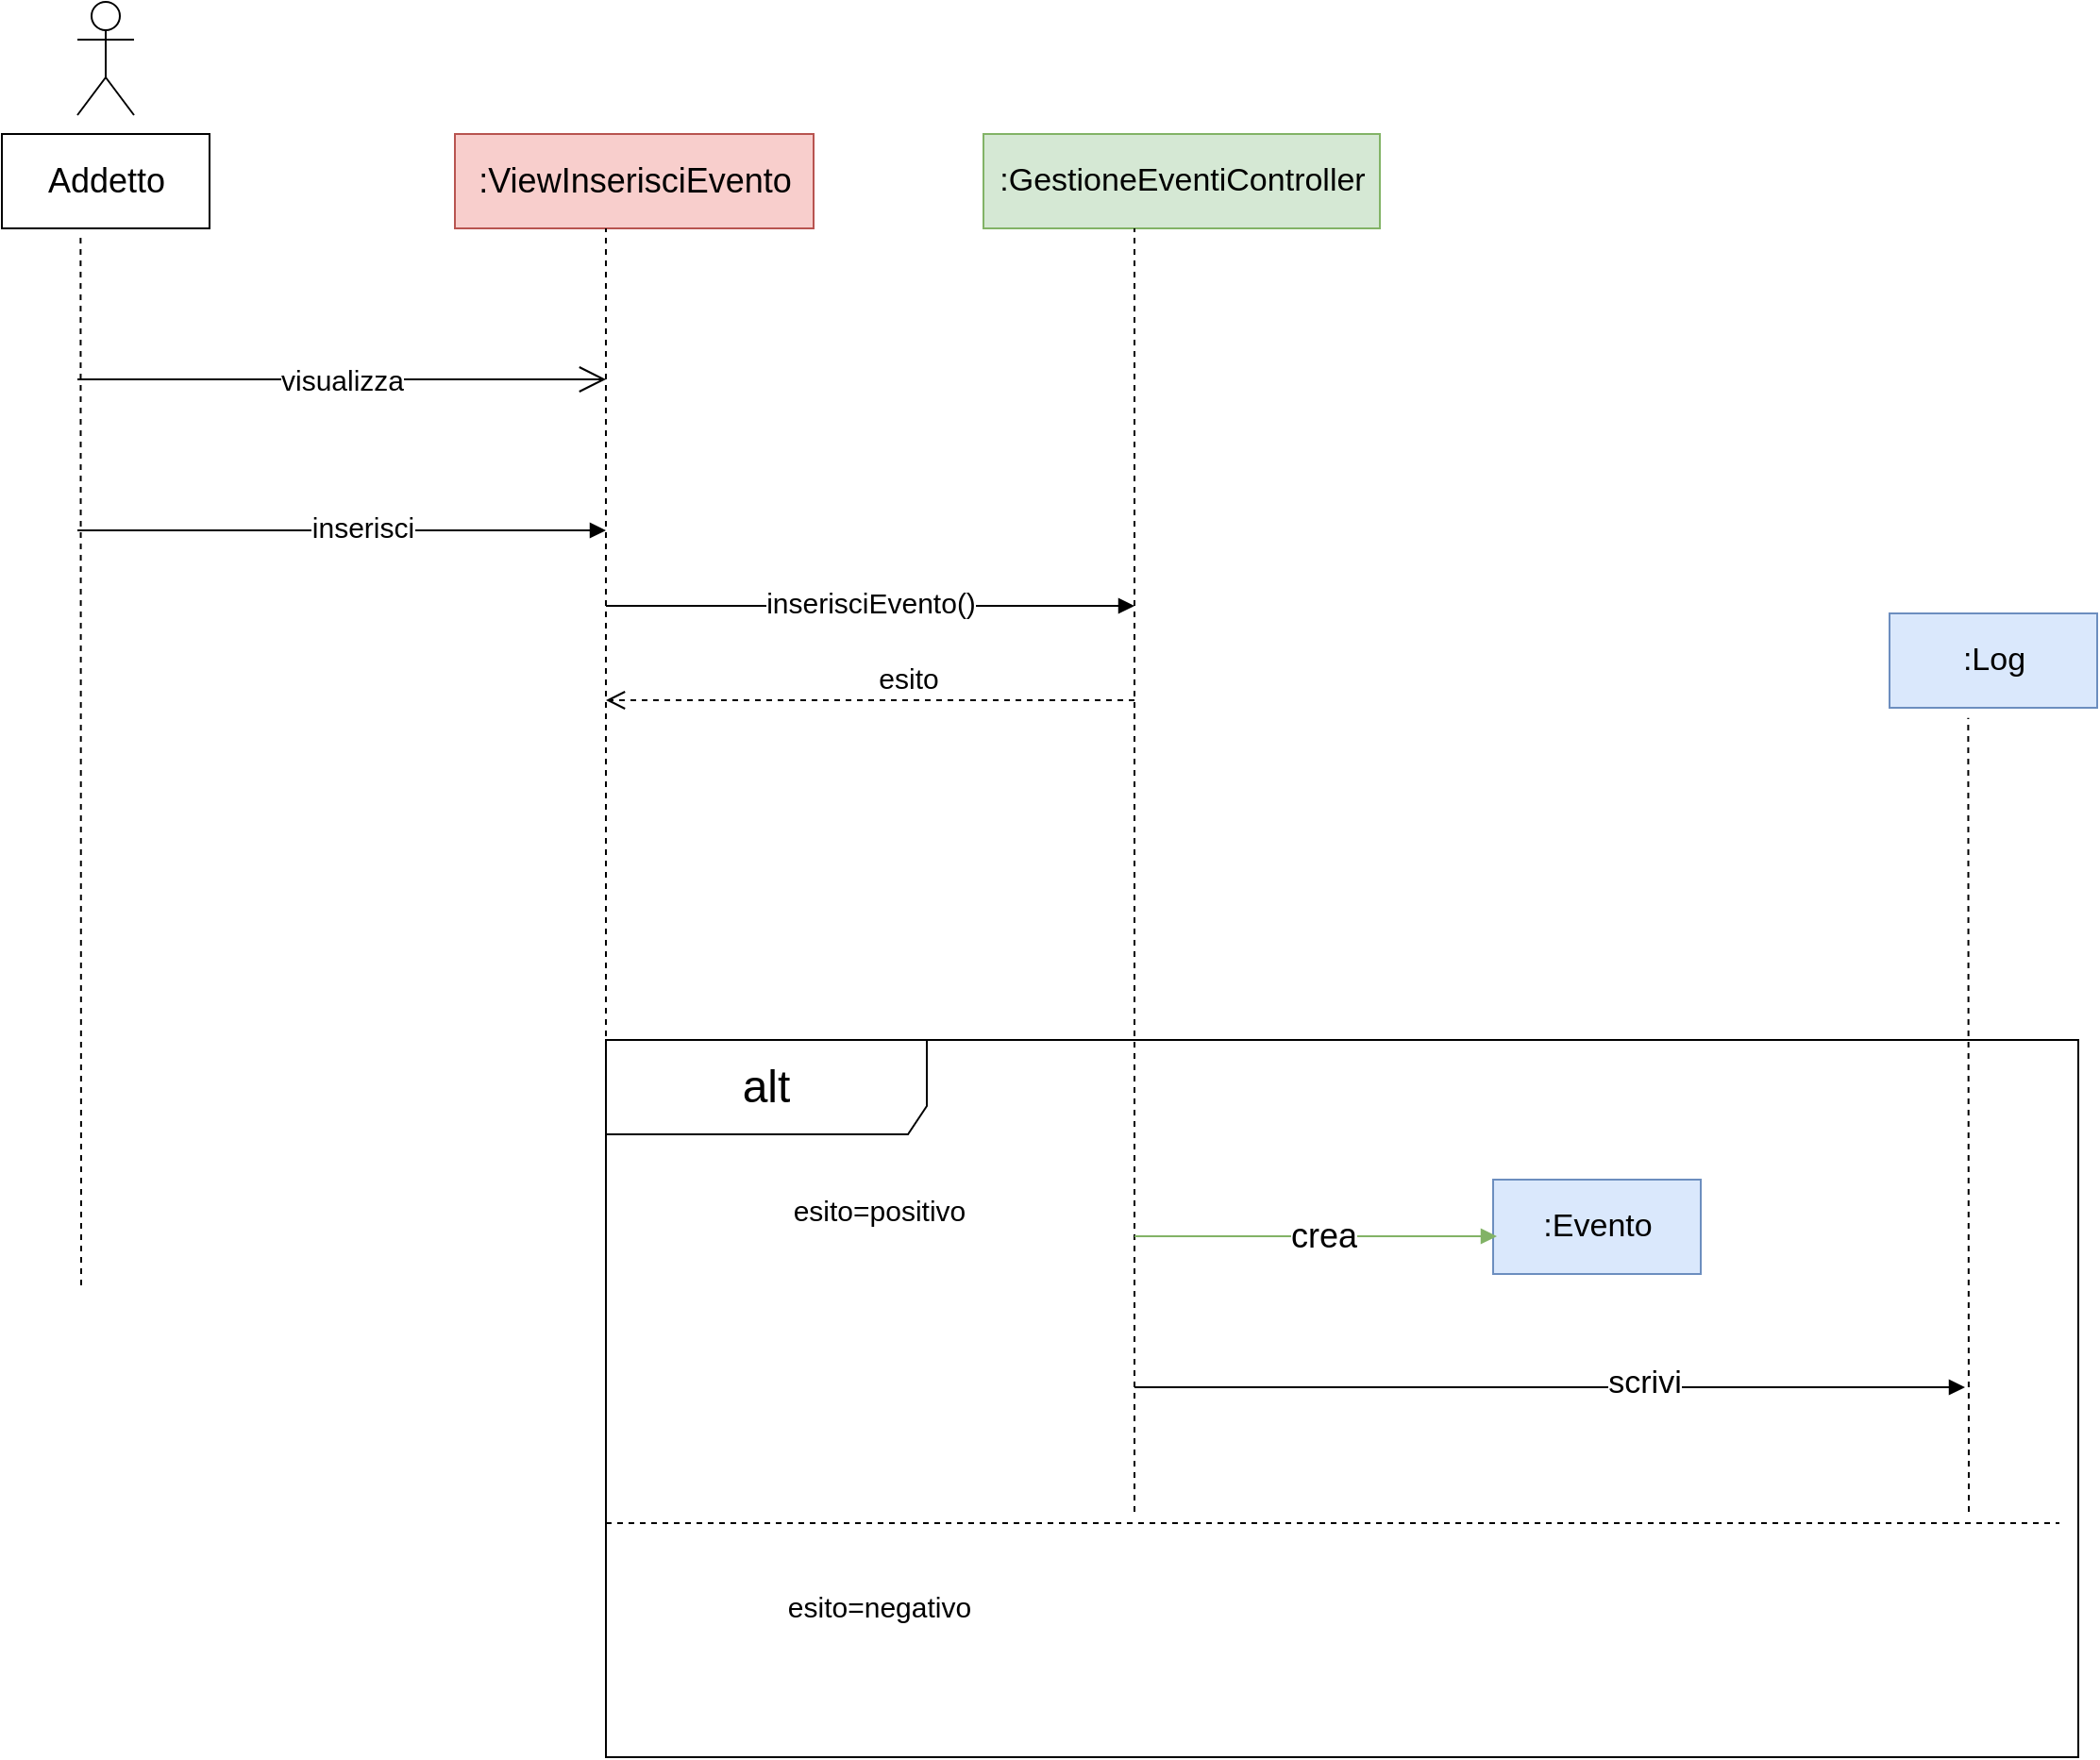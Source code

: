 <mxfile version="10.6.7" type="onedrive"><diagram id="ISS05gctu3nJrSUNbchO" name="Page-1"><mxGraphModel dx="611" dy="1027" grid="1" gridSize="10" guides="1" tooltips="1" connect="0" arrows="1" fold="1" page="1" pageScale="1" pageWidth="850" pageHeight="1100" math="0" shadow="0"><root><mxCell id="0"/><mxCell id="1" parent="0"/><mxCell id="xIxCkkhWpj9kQ1Lxj1pd-1" value="&lt;font style=&quot;font-size: 24px&quot;&gt;alt&lt;/font&gt;" style="shape=umlFrame;whiteSpace=wrap;html=1;width=170;height=50;" parent="1" vertex="1"><mxGeometry x="360" y="590" width="780" height="380" as="geometry"/></mxCell><mxCell id="KbsWpxljxtEHNazwR8wH-1" value="" style="shape=umlActor;verticalLabelPosition=bottom;labelBackgroundColor=#ffffff;verticalAlign=top;html=1;" parent="1" vertex="1"><mxGeometry x="80" y="40" width="30" height="60" as="geometry"/></mxCell><mxCell id="KbsWpxljxtEHNazwR8wH-7" value="&lt;font style=&quot;font-size: 18px&quot;&gt;Addetto&lt;/font&gt;" style="html=1;" parent="1" vertex="1"><mxGeometry x="40" y="110" width="110" height="50" as="geometry"/></mxCell><mxCell id="KbsWpxljxtEHNazwR8wH-8" value="&lt;font style=&quot;font-size: 18px&quot;&gt;:ViewInserisciEvento&lt;/font&gt;" style="html=1;fillColor=#f8cecc;strokeColor=#b85450;" parent="1" vertex="1"><mxGeometry x="280" y="110" width="190" height="50" as="geometry"/></mxCell><mxCell id="KbsWpxljxtEHNazwR8wH-9" value="&lt;font style=&quot;font-size: 17px&quot;&gt;:GestioneEventiController&lt;/font&gt;" style="html=1;fillColor=#d5e8d4;strokeColor=#82b366;" parent="1" vertex="1"><mxGeometry x="560" y="110" width="210" height="50" as="geometry"/></mxCell><mxCell id="KbsWpxljxtEHNazwR8wH-10" value="&lt;font style=&quot;font-size: 17px&quot;&gt;:Evento&lt;/font&gt;" style="html=1;fillColor=#dae8fc;strokeColor=#6c8ebf;" parent="1" vertex="1"><mxGeometry x="830" y="664" width="110" height="50" as="geometry"/></mxCell><mxCell id="KbsWpxljxtEHNazwR8wH-11" value="&lt;font style=&quot;font-size: 17px&quot;&gt;:Log&lt;/font&gt;" style="html=1;fillColor=#dae8fc;strokeColor=#6c8ebf;" parent="1" vertex="1"><mxGeometry x="1040" y="364" width="110" height="50" as="geometry"/></mxCell><mxCell id="KbsWpxljxtEHNazwR8wH-13" value="" style="endArrow=none;dashed=1;html=1;entryX=0.379;entryY=1.04;entryDx=0;entryDy=0;entryPerimeter=0;" parent="1" target="KbsWpxljxtEHNazwR8wH-7" edge="1"><mxGeometry width="50" height="50" relative="1" as="geometry"><mxPoint x="82" y="720" as="sourcePoint"/><mxPoint x="90" y="440" as="targetPoint"/></mxGeometry></mxCell><mxCell id="KbsWpxljxtEHNazwR8wH-14" value="" style="endArrow=none;dashed=1;html=1;entryX=0.421;entryY=1;entryDx=0;entryDy=0;entryPerimeter=0;" parent="1" target="KbsWpxljxtEHNazwR8wH-8" edge="1"><mxGeometry width="50" height="50" relative="1" as="geometry"><mxPoint x="360" y="720" as="sourcePoint"/><mxPoint x="375" y="190" as="targetPoint"/></mxGeometry></mxCell><mxCell id="KbsWpxljxtEHNazwR8wH-16" value="" style="endArrow=none;dashed=1;html=1;" parent="1" edge="1"><mxGeometry width="50" height="50" relative="1" as="geometry"><mxPoint x="640" y="840" as="sourcePoint"/><mxPoint x="640" y="160" as="targetPoint"/></mxGeometry></mxCell><mxCell id="KbsWpxljxtEHNazwR8wH-19" value="&lt;font style=&quot;font-size: 15px&quot;&gt;inserisci&lt;/font&gt;" style="html=1;verticalAlign=bottom;endArrow=block;" parent="1" edge="1"><mxGeometry x="0.071" y="-10" width="80" relative="1" as="geometry"><mxPoint x="80" y="320" as="sourcePoint"/><mxPoint x="360" y="320" as="targetPoint"/><mxPoint x="1" as="offset"/></mxGeometry></mxCell><mxCell id="KbsWpxljxtEHNazwR8wH-21" value="visualizza" style="endArrow=open;endFill=1;endSize=12;html=1;fontSize=15;" parent="1" edge="1"><mxGeometry width="160" relative="1" as="geometry"><mxPoint x="80" y="240" as="sourcePoint"/><mxPoint x="360" y="240" as="targetPoint"/></mxGeometry></mxCell><mxCell id="KbsWpxljxtEHNazwR8wH-23" value="&lt;font style=&quot;font-size: 15px&quot;&gt;inserisciEvento()&lt;/font&gt;" style="html=1;verticalAlign=bottom;endArrow=block;" parent="1" edge="1"><mxGeometry y="-10" width="80" relative="1" as="geometry"><mxPoint x="360" y="360" as="sourcePoint"/><mxPoint x="640" y="360" as="targetPoint"/><Array as="points"><mxPoint x="500" y="360"/></Array><mxPoint as="offset"/></mxGeometry></mxCell><mxCell id="KbsWpxljxtEHNazwR8wH-25" value="&lt;font style=&quot;font-size: 18px&quot;&gt;crea&lt;/font&gt;" style="html=1;verticalAlign=bottom;endArrow=block;entryX=0.018;entryY=0.524;entryDx=0;entryDy=0;entryPerimeter=0;fillColor=#d5e8d4;strokeColor=#82b366;" parent="1" edge="1"><mxGeometry x="0.042" y="-14" width="80" relative="1" as="geometry"><mxPoint x="640" y="694" as="sourcePoint"/><mxPoint x="832" y="694" as="targetPoint"/><Array as="points"><mxPoint x="740" y="694"/></Array><mxPoint as="offset"/></mxGeometry></mxCell><mxCell id="KbsWpxljxtEHNazwR8wH-26" value="" style="endArrow=none;dashed=1;html=1;entryX=0.379;entryY=1.107;entryDx=0;entryDy=0;entryPerimeter=0;" parent="1" target="KbsWpxljxtEHNazwR8wH-11" edge="1"><mxGeometry width="50" height="50" relative="1" as="geometry"><mxPoint x="1082" y="840" as="sourcePoint"/><mxPoint x="1100" y="534" as="targetPoint"/></mxGeometry></mxCell><mxCell id="KbsWpxljxtEHNazwR8wH-28" value="&lt;font style=&quot;font-size: 17px&quot;&gt;scrivi&lt;/font&gt;" style="html=1;verticalAlign=bottom;endArrow=block;" parent="1" edge="1"><mxGeometry x="0.227" y="-10" width="80" relative="1" as="geometry"><mxPoint x="640" y="774" as="sourcePoint"/><mxPoint x="1080" y="774" as="targetPoint"/><Array as="points"/><mxPoint as="offset"/></mxGeometry></mxCell><mxCell id="KbsWpxljxtEHNazwR8wH-29" value="&lt;font style=&quot;font-size: 15px&quot;&gt;esito&lt;/font&gt;" style="html=1;verticalAlign=bottom;endArrow=open;dashed=1;endSize=8;" parent="1" edge="1"><mxGeometry x="-0.143" relative="1" as="geometry"><mxPoint x="640" y="410" as="sourcePoint"/><mxPoint x="360" y="410" as="targetPoint"/><mxPoint as="offset"/></mxGeometry></mxCell><mxCell id="xIxCkkhWpj9kQ1Lxj1pd-2" value="&lt;font style=&quot;font-size: 15px&quot;&gt;esito=positivo&lt;/font&gt;" style="text;html=1;strokeColor=none;fillColor=none;align=center;verticalAlign=middle;whiteSpace=wrap;rounded=0;" parent="1" vertex="1"><mxGeometry x="375" y="670" width="260" height="20" as="geometry"/></mxCell><mxCell id="xIxCkkhWpj9kQ1Lxj1pd-4" value="" style="endArrow=none;dashed=1;html=1;" parent="1" edge="1"><mxGeometry width="50" height="50" relative="1" as="geometry"><mxPoint x="360" y="846" as="sourcePoint"/><mxPoint x="1130" y="846" as="targetPoint"/></mxGeometry></mxCell><mxCell id="xIxCkkhWpj9kQ1Lxj1pd-5" value="&lt;font style=&quot;font-size: 15px&quot;&gt;esito=negativo&lt;/font&gt;" style="text;html=1;strokeColor=none;fillColor=none;align=center;verticalAlign=middle;whiteSpace=wrap;rounded=0;" parent="1" vertex="1"><mxGeometry x="375" y="880" width="260" height="20" as="geometry"/></mxCell></root></mxGraphModel></diagram></mxfile>